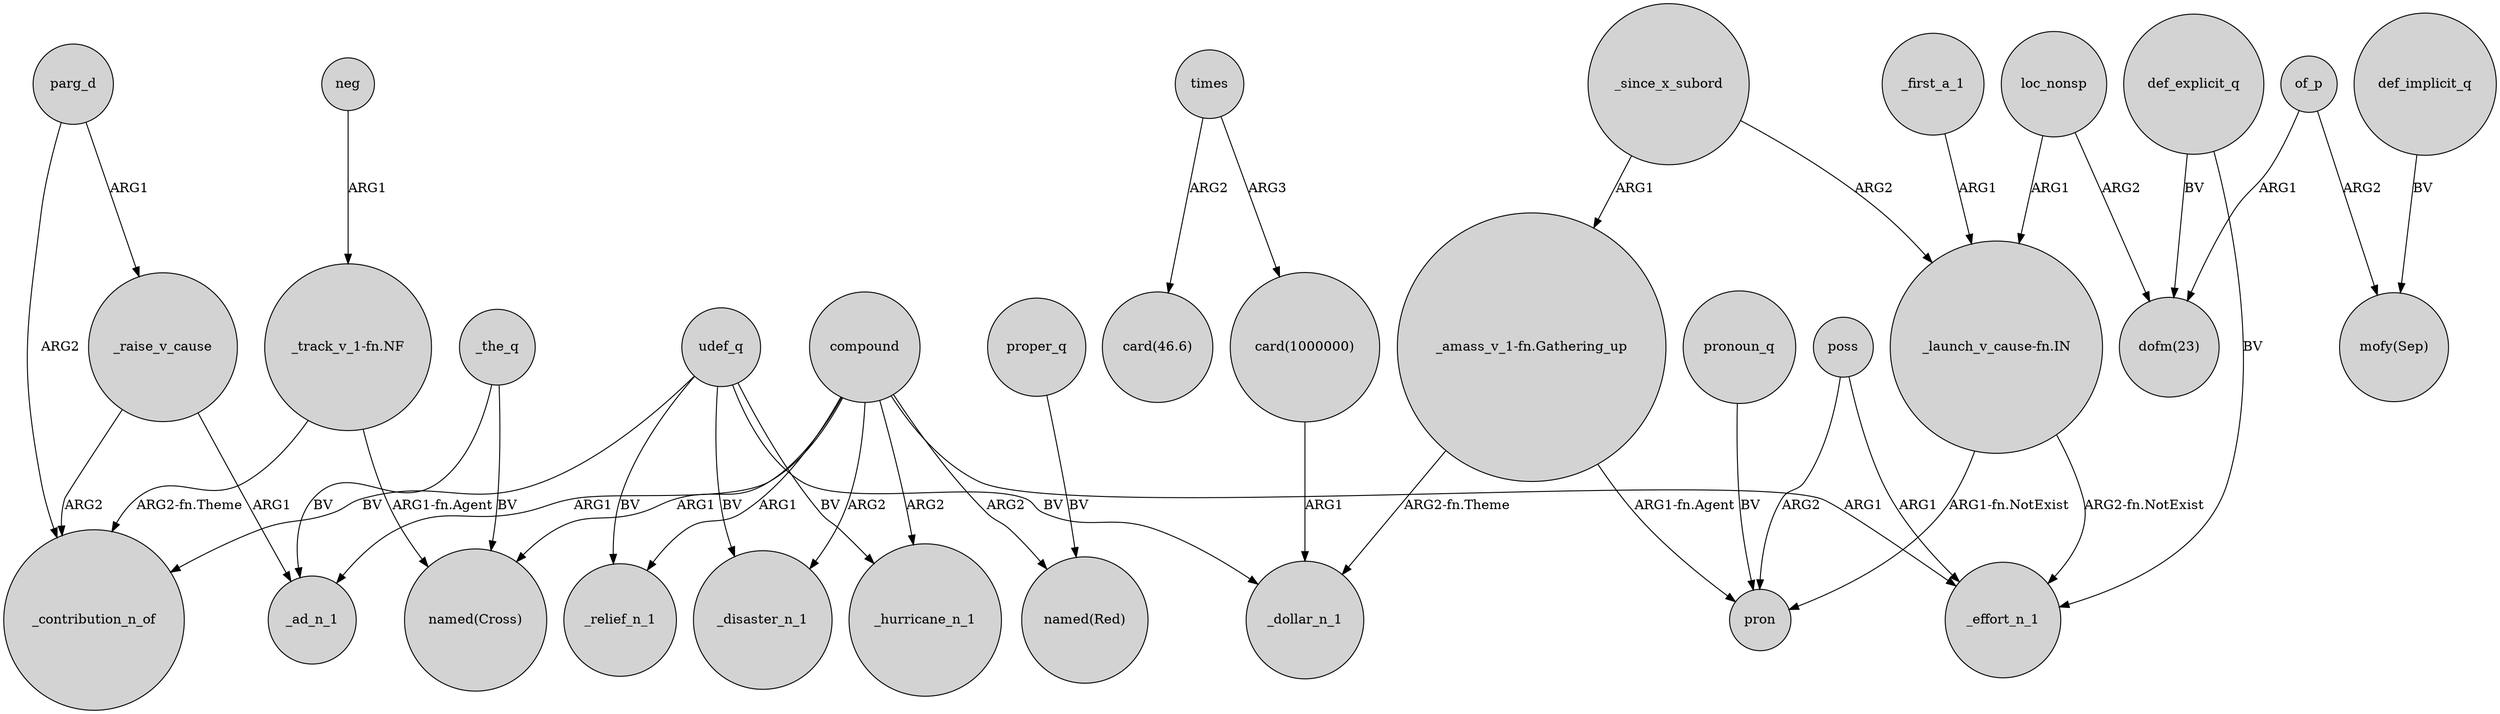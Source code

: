 digraph {
	node [shape=circle style=filled]
	"_track_v_1-fn.NF" -> "named(Cross)" [label="ARG1-fn.Agent"]
	"card(1000000)" -> _dollar_n_1 [label=ARG1]
	_the_q -> "named(Cross)" [label=BV]
	udef_q -> _disaster_n_1 [label=BV]
	"_launch_v_cause-fn.IN" -> pron [label="ARG1-fn.NotExist"]
	parg_d -> _raise_v_cause [label=ARG1]
	poss -> pron [label=ARG2]
	loc_nonsp -> "dofm(23)" [label=ARG2]
	parg_d -> _contribution_n_of [label=ARG2]
	"_track_v_1-fn.NF" -> _contribution_n_of [label="ARG2-fn.Theme"]
	"_amass_v_1-fn.Gathering_up" -> _dollar_n_1 [label="ARG2-fn.Theme"]
	of_p -> "mofy(Sep)" [label=ARG2]
	compound -> _disaster_n_1 [label=ARG2]
	_first_a_1 -> "_launch_v_cause-fn.IN" [label=ARG1]
	udef_q -> _relief_n_1 [label=BV]
	compound -> _ad_n_1 [label=ARG1]
	_raise_v_cause -> _contribution_n_of [label=ARG2]
	pronoun_q -> pron [label=BV]
	times -> "card(46.6)" [label=ARG2]
	udef_q -> _hurricane_n_1 [label=BV]
	_the_q -> _ad_n_1 [label=BV]
	compound -> _effort_n_1 [label=ARG1]
	"_launch_v_cause-fn.IN" -> _effort_n_1 [label="ARG2-fn.NotExist"]
	_raise_v_cause -> _ad_n_1 [label=ARG1]
	udef_q -> _contribution_n_of [label=BV]
	times -> "card(1000000)" [label=ARG3]
	loc_nonsp -> "_launch_v_cause-fn.IN" [label=ARG1]
	_since_x_subord -> "_launch_v_cause-fn.IN" [label=ARG2]
	of_p -> "dofm(23)" [label=ARG1]
	def_implicit_q -> "mofy(Sep)" [label=BV]
	neg -> "_track_v_1-fn.NF" [label=ARG1]
	_since_x_subord -> "_amass_v_1-fn.Gathering_up" [label=ARG1]
	def_explicit_q -> _effort_n_1 [label=BV]
	poss -> _effort_n_1 [label=ARG1]
	proper_q -> "named(Red)" [label=BV]
	compound -> "named(Red)" [label=ARG2]
	compound -> _hurricane_n_1 [label=ARG2]
	compound -> _relief_n_1 [label=ARG1]
	compound -> "named(Cross)" [label=ARG1]
	def_explicit_q -> "dofm(23)" [label=BV]
	"_amass_v_1-fn.Gathering_up" -> pron [label="ARG1-fn.Agent"]
	udef_q -> _dollar_n_1 [label=BV]
}
